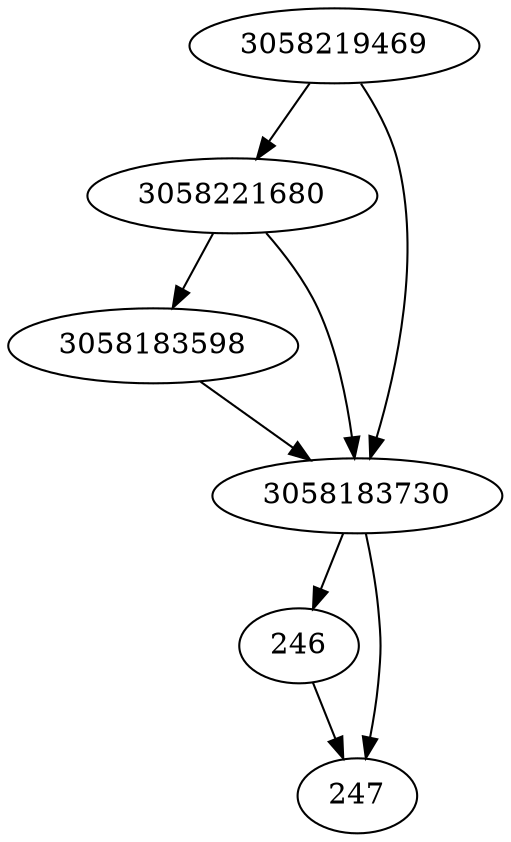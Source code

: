strict digraph  {
3058219469;
3058183598;
3058221680;
3058183730;
246;
247;
3058219469 -> 3058183730;
3058219469 -> 3058221680;
3058183598 -> 3058183730;
3058221680 -> 3058183730;
3058221680 -> 3058183598;
3058183730 -> 246;
3058183730 -> 247;
246 -> 247;
}
